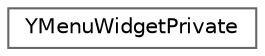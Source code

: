 digraph "Graphical Class Hierarchy"
{
 // LATEX_PDF_SIZE
  bgcolor="transparent";
  edge [fontname=Helvetica,fontsize=10,labelfontname=Helvetica,labelfontsize=10];
  node [fontname=Helvetica,fontsize=10,shape=box,height=0.2,width=0.4];
  rankdir="LR";
  Node0 [id="Node000000",label="YMenuWidgetPrivate",height=0.2,width=0.4,color="grey40", fillcolor="white", style="filled",URL="$structYMenuWidgetPrivate.html",tooltip=" "];
}
